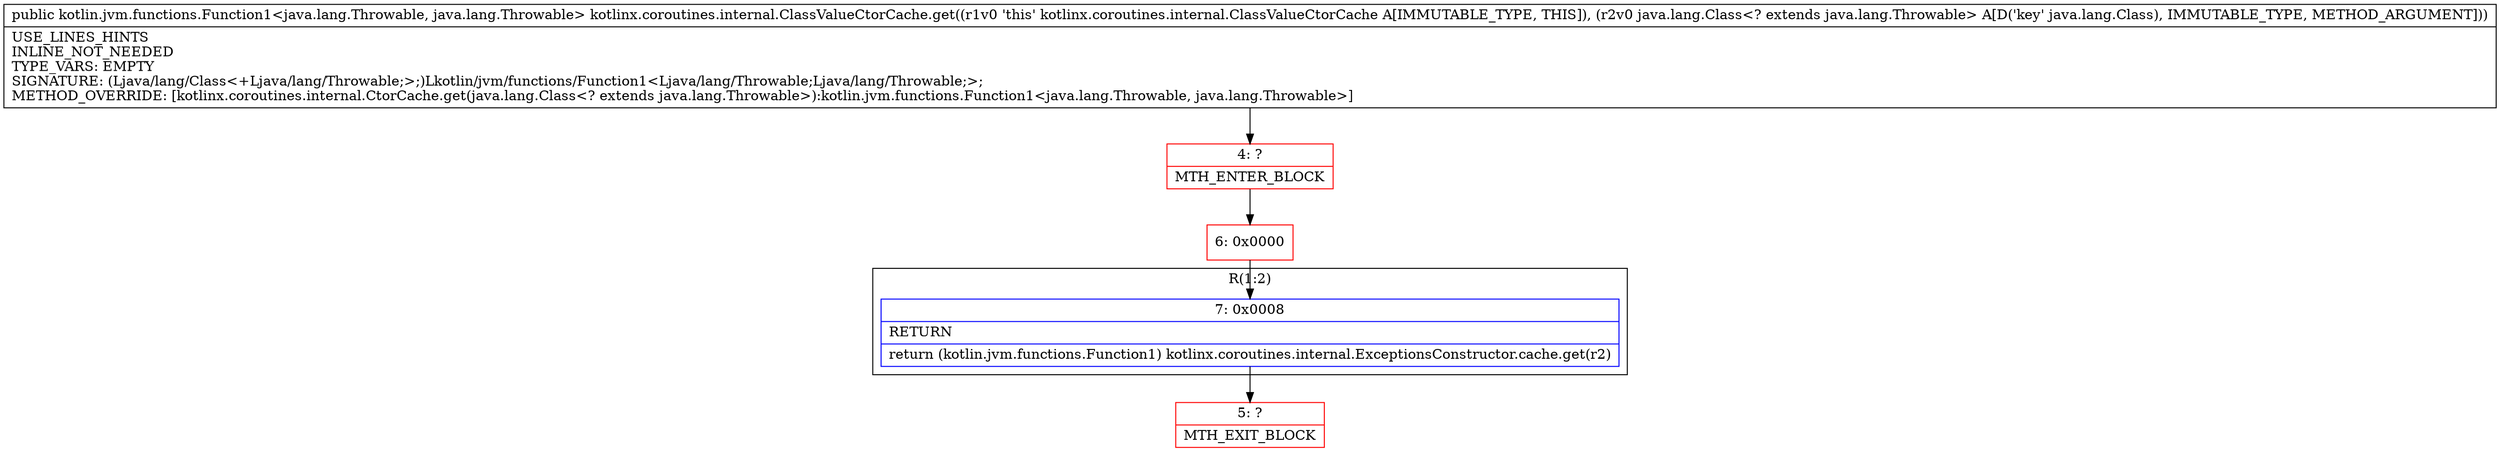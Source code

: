 digraph "CFG forkotlinx.coroutines.internal.ClassValueCtorCache.get(Ljava\/lang\/Class;)Lkotlin\/jvm\/functions\/Function1;" {
subgraph cluster_Region_1421999502 {
label = "R(1:2)";
node [shape=record,color=blue];
Node_7 [shape=record,label="{7\:\ 0x0008|RETURN\l|return (kotlin.jvm.functions.Function1) kotlinx.coroutines.internal.ExceptionsConstructor.cache.get(r2)\l}"];
}
Node_4 [shape=record,color=red,label="{4\:\ ?|MTH_ENTER_BLOCK\l}"];
Node_6 [shape=record,color=red,label="{6\:\ 0x0000}"];
Node_5 [shape=record,color=red,label="{5\:\ ?|MTH_EXIT_BLOCK\l}"];
MethodNode[shape=record,label="{public kotlin.jvm.functions.Function1\<java.lang.Throwable, java.lang.Throwable\> kotlinx.coroutines.internal.ClassValueCtorCache.get((r1v0 'this' kotlinx.coroutines.internal.ClassValueCtorCache A[IMMUTABLE_TYPE, THIS]), (r2v0 java.lang.Class\<? extends java.lang.Throwable\> A[D('key' java.lang.Class), IMMUTABLE_TYPE, METHOD_ARGUMENT]))  | USE_LINES_HINTS\lINLINE_NOT_NEEDED\lTYPE_VARS: EMPTY\lSIGNATURE: (Ljava\/lang\/Class\<+Ljava\/lang\/Throwable;\>;)Lkotlin\/jvm\/functions\/Function1\<Ljava\/lang\/Throwable;Ljava\/lang\/Throwable;\>;\lMETHOD_OVERRIDE: [kotlinx.coroutines.internal.CtorCache.get(java.lang.Class\<? extends java.lang.Throwable\>):kotlin.jvm.functions.Function1\<java.lang.Throwable, java.lang.Throwable\>]\l}"];
MethodNode -> Node_4;Node_7 -> Node_5;
Node_4 -> Node_6;
Node_6 -> Node_7;
}


